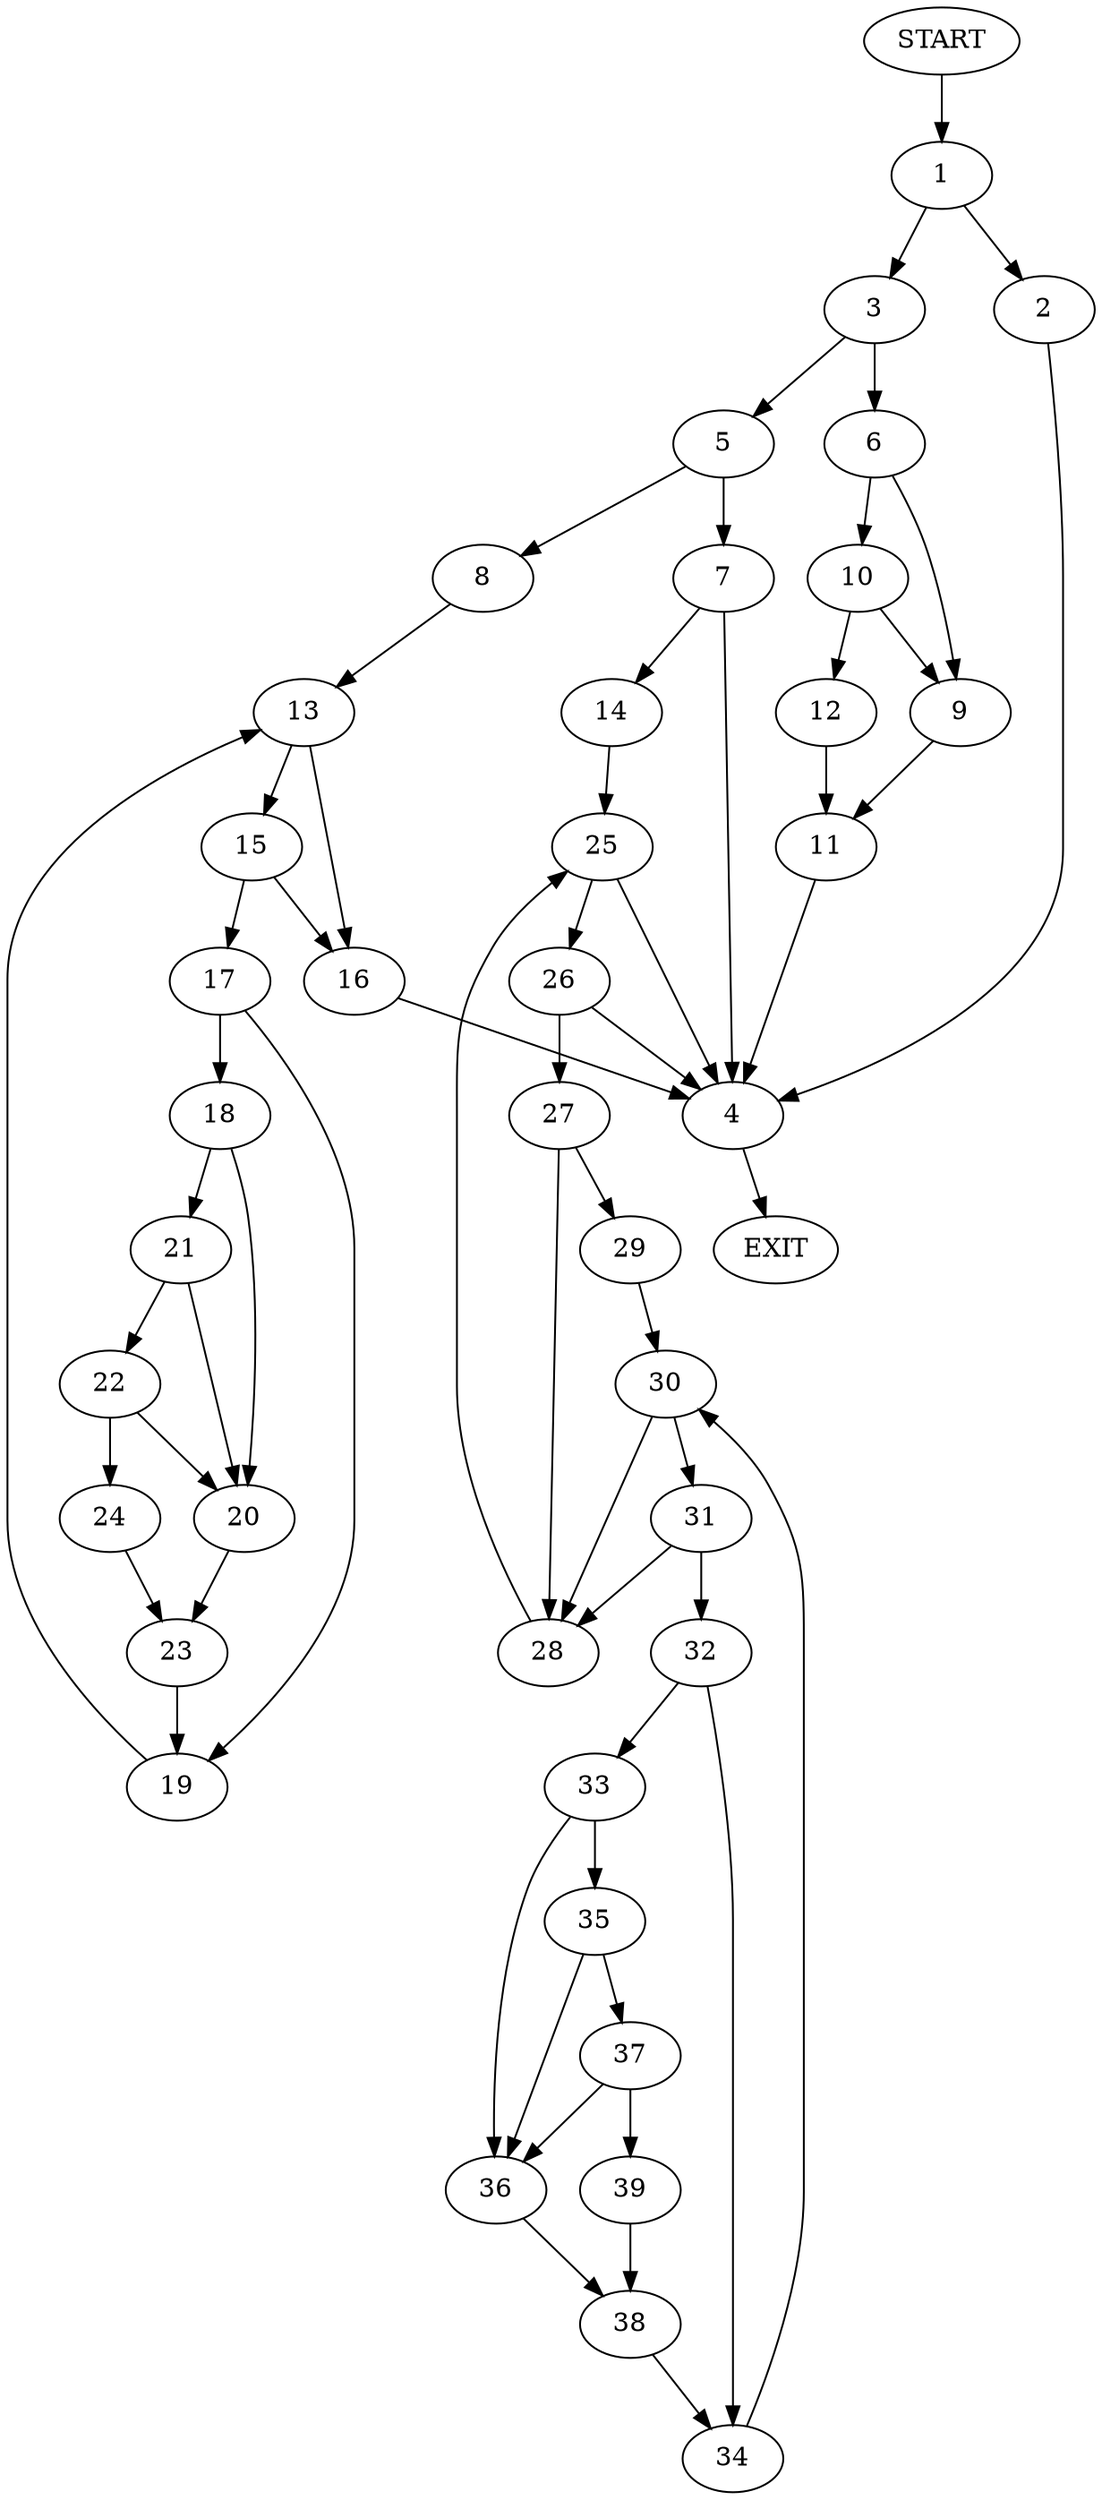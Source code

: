 digraph {
0 [label="START"]
40 [label="EXIT"]
0 -> 1
1 -> 2
1 -> 3
2 -> 4
3 -> 5
3 -> 6
4 -> 40
5 -> 7
5 -> 8
6 -> 9
6 -> 10
9 -> 11
10 -> 9
10 -> 12
12 -> 11
11 -> 4
8 -> 13
7 -> 4
7 -> 14
13 -> 15
13 -> 16
16 -> 4
15 -> 16
15 -> 17
17 -> 18
17 -> 19
19 -> 13
18 -> 20
18 -> 21
21 -> 22
21 -> 20
20 -> 23
22 -> 20
22 -> 24
24 -> 23
23 -> 19
14 -> 25
25 -> 4
25 -> 26
26 -> 4
26 -> 27
27 -> 28
27 -> 29
29 -> 30
28 -> 25
30 -> 28
30 -> 31
31 -> 32
31 -> 28
32 -> 33
32 -> 34
33 -> 35
33 -> 36
34 -> 30
35 -> 37
35 -> 36
36 -> 38
37 -> 39
37 -> 36
39 -> 38
38 -> 34
}
